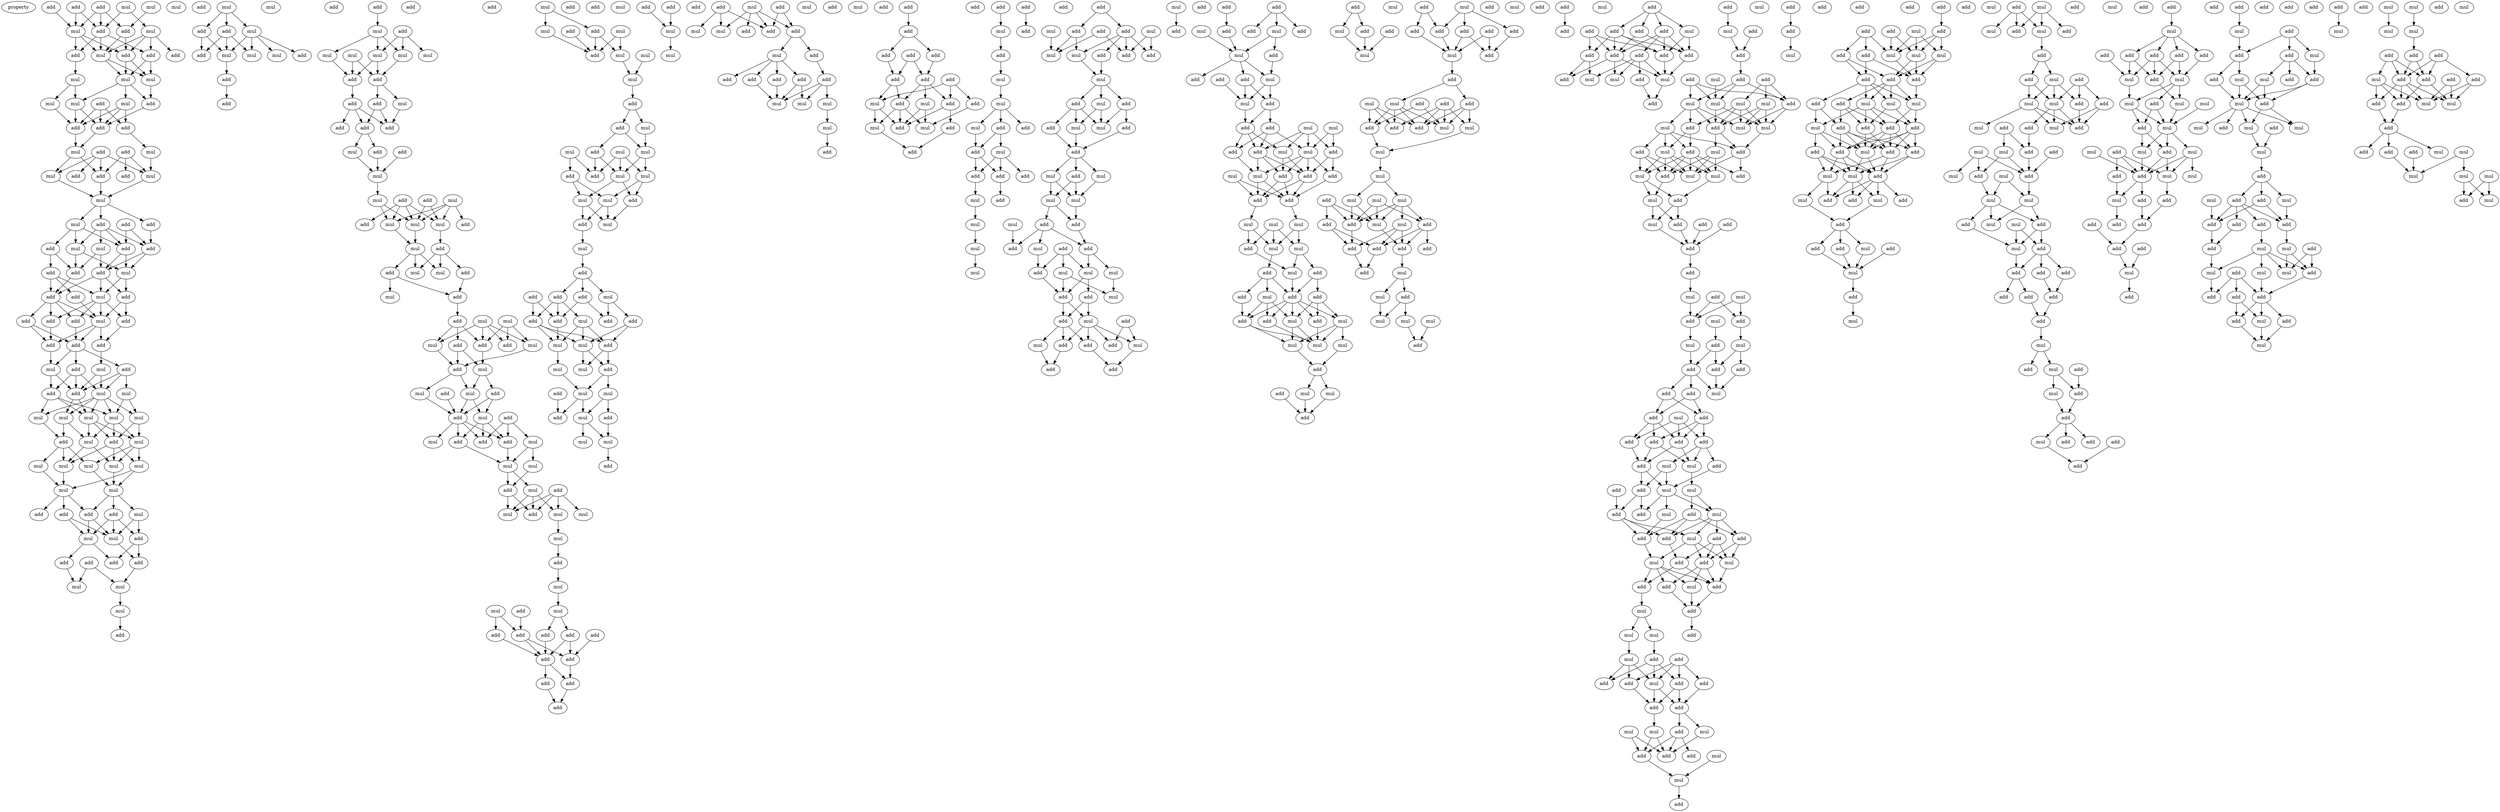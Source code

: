 digraph {
    node [fontcolor=black]
    property [mul=2,lf=1.3]
    0 [ label = add ];
    1 [ label = mul ];
    2 [ label = add ];
    3 [ label = mul ];
    4 [ label = add ];
    5 [ label = mul ];
    6 [ label = add ];
    7 [ label = mul ];
    8 [ label = add ];
    9 [ label = add ];
    10 [ label = add ];
    11 [ label = add ];
    12 [ label = mul ];
    13 [ label = add ];
    14 [ label = mul ];
    15 [ label = mul ];
    16 [ label = mul ];
    17 [ label = mul ];
    18 [ label = add ];
    19 [ label = mul ];
    20 [ label = mul ];
    21 [ label = add ];
    22 [ label = add ];
    23 [ label = add ];
    24 [ label = add ];
    25 [ label = add ];
    26 [ label = mul ];
    27 [ label = add ];
    28 [ label = mul ];
    29 [ label = add ];
    30 [ label = mul ];
    31 [ label = mul ];
    32 [ label = add ];
    33 [ label = add ];
    34 [ label = mul ];
    35 [ label = mul ];
    36 [ label = add ];
    37 [ label = add ];
    38 [ label = add ];
    39 [ label = mul ];
    40 [ label = add ];
    41 [ label = mul ];
    42 [ label = add ];
    43 [ label = add ];
    44 [ label = add ];
    45 [ label = add ];
    46 [ label = add ];
    47 [ label = mul ];
    48 [ label = add ];
    49 [ label = add ];
    50 [ label = add ];
    51 [ label = mul ];
    52 [ label = add ];
    53 [ label = add ];
    54 [ label = add ];
    55 [ label = mul ];
    56 [ label = add ];
    57 [ label = add ];
    58 [ label = add ];
    59 [ label = add ];
    60 [ label = mul ];
    61 [ label = add ];
    62 [ label = add ];
    63 [ label = mul ];
    64 [ label = add ];
    65 [ label = mul ];
    66 [ label = mul ];
    67 [ label = add ];
    68 [ label = mul ];
    69 [ label = mul ];
    70 [ label = mul ];
    71 [ label = mul ];
    72 [ label = mul ];
    73 [ label = mul ];
    74 [ label = mul ];
    75 [ label = add ];
    76 [ label = add ];
    77 [ label = mul ];
    78 [ label = mul ];
    79 [ label = mul ];
    80 [ label = mul ];
    81 [ label = mul ];
    82 [ label = mul ];
    83 [ label = mul ];
    84 [ label = add ];
    85 [ label = add ];
    86 [ label = add ];
    87 [ label = mul ];
    88 [ label = add ];
    89 [ label = mul ];
    90 [ label = mul ];
    91 [ label = add ];
    92 [ label = add ];
    93 [ label = add ];
    94 [ label = add ];
    95 [ label = add ];
    96 [ label = mul ];
    97 [ label = mul ];
    98 [ label = mul ];
    99 [ label = mul ];
    100 [ label = add ];
    101 [ label = add ];
    102 [ label = mul ];
    103 [ label = mul ];
    104 [ label = add ];
    105 [ label = add ];
    106 [ label = mul ];
    107 [ label = add ];
    108 [ label = add ];
    109 [ label = mul ];
    110 [ label = mul ];
    111 [ label = add ];
    112 [ label = mul ];
    113 [ label = add ];
    114 [ label = add ];
    115 [ label = add ];
    116 [ label = add ];
    117 [ label = mul ];
    118 [ label = mul ];
    119 [ label = mul ];
    120 [ label = mul ];
    121 [ label = mul ];
    122 [ label = mul ];
    123 [ label = add ];
    124 [ label = add ];
    125 [ label = mul ];
    126 [ label = add ];
    127 [ label = add ];
    128 [ label = add ];
    129 [ label = add ];
    130 [ label = add ];
    131 [ label = add ];
    132 [ label = mul ];
    133 [ label = add ];
    134 [ label = mul ];
    135 [ label = mul ];
    136 [ label = mul ];
    137 [ label = add ];
    138 [ label = add ];
    139 [ label = mul ];
    140 [ label = mul ];
    141 [ label = add ];
    142 [ label = mul ];
    143 [ label = add ];
    144 [ label = mul ];
    145 [ label = add ];
    146 [ label = mul ];
    147 [ label = add ];
    148 [ label = mul ];
    149 [ label = add ];
    150 [ label = mul ];
    151 [ label = add ];
    152 [ label = add ];
    153 [ label = mul ];
    154 [ label = mul ];
    155 [ label = mul ];
    156 [ label = mul ];
    157 [ label = add ];
    158 [ label = add ];
    159 [ label = add ];
    160 [ label = mul ];
    161 [ label = add ];
    162 [ label = mul ];
    163 [ label = add ];
    164 [ label = add ];
    165 [ label = mul ];
    166 [ label = add ];
    167 [ label = add ];
    168 [ label = mul ];
    169 [ label = mul ];
    170 [ label = add ];
    171 [ label = add ];
    172 [ label = add ];
    173 [ label = mul ];
    174 [ label = mul ];
    175 [ label = mul ];
    176 [ label = add ];
    177 [ label = mul ];
    178 [ label = add ];
    179 [ label = add ];
    180 [ label = mul ];
    181 [ label = mul ];
    182 [ label = mul ];
    183 [ label = mul ];
    184 [ label = add ];
    185 [ label = add ];
    186 [ label = mul ];
    187 [ label = mul ];
    188 [ label = add ];
    189 [ label = mul ];
    190 [ label = add ];
    191 [ label = add ];
    192 [ label = add ];
    193 [ label = add ];
    194 [ label = add ];
    195 [ label = add ];
    196 [ label = add ];
    197 [ label = add ];
    198 [ label = add ];
    199 [ label = add ];
    200 [ label = add ];
    201 [ label = mul ];
    202 [ label = add ];
    203 [ label = mul ];
    204 [ label = mul ];
    205 [ label = add ];
    206 [ label = add ];
    207 [ label = add ];
    208 [ label = mul ];
    209 [ label = mul ];
    210 [ label = add ];
    211 [ label = mul ];
    212 [ label = add ];
    213 [ label = add ];
    214 [ label = mul ];
    215 [ label = mul ];
    216 [ label = mul ];
    217 [ label = mul ];
    218 [ label = add ];
    219 [ label = add ];
    220 [ label = add ];
    221 [ label = mul ];
    222 [ label = mul ];
    223 [ label = mul ];
    224 [ label = mul ];
    225 [ label = add ];
    226 [ label = mul ];
    227 [ label = add ];
    228 [ label = mul ];
    229 [ label = mul ];
    230 [ label = add ];
    231 [ label = add ];
    232 [ label = mul ];
    233 [ label = add ];
    234 [ label = add ];
    235 [ label = add ];
    236 [ label = mul ];
    237 [ label = add ];
    238 [ label = add ];
    239 [ label = add ];
    240 [ label = add ];
    241 [ label = mul ];
    242 [ label = mul ];
    243 [ label = add ];
    244 [ label = mul ];
    245 [ label = mul ];
    246 [ label = add ];
    247 [ label = mul ];
    248 [ label = mul ];
    249 [ label = add ];
    250 [ label = add ];
    251 [ label = mul ];
    252 [ label = mul ];
    253 [ label = mul ];
    254 [ label = add ];
    255 [ label = add ];
    256 [ label = add ];
    257 [ label = add ];
    258 [ label = mul ];
    259 [ label = mul ];
    260 [ label = mul ];
    261 [ label = add ];
    262 [ label = add ];
    263 [ label = mul ];
    264 [ label = add ];
    265 [ label = add ];
    266 [ label = mul ];
    267 [ label = add ];
    268 [ label = mul ];
    269 [ label = add ];
    270 [ label = add ];
    271 [ label = add ];
    272 [ label = add ];
    273 [ label = add ];
    274 [ label = add ];
    275 [ label = mul ];
    276 [ label = mul ];
    277 [ label = mul ];
    278 [ label = mul ];
    279 [ label = mul ];
    280 [ label = add ];
    281 [ label = mul ];
    282 [ label = add ];
    283 [ label = add ];
    284 [ label = add ];
    285 [ label = add ];
    286 [ label = add ];
    287 [ label = add ];
    288 [ label = add ];
    289 [ label = add ];
    290 [ label = add ];
    291 [ label = add ];
    292 [ label = add ];
    293 [ label = add ];
    294 [ label = add ];
    295 [ label = mul ];
    296 [ label = mul ];
    297 [ label = mul ];
    298 [ label = add ];
    299 [ label = mul ];
    300 [ label = add ];
    301 [ label = add ];
    302 [ label = add ];
    303 [ label = add ];
    304 [ label = mul ];
    305 [ label = add ];
    306 [ label = add ];
    307 [ label = add ];
    308 [ label = mul ];
    309 [ label = mul ];
    310 [ label = add ];
    311 [ label = add ];
    312 [ label = add ];
    313 [ label = mul ];
    314 [ label = add ];
    315 [ label = mul ];
    316 [ label = add ];
    317 [ label = add ];
    318 [ label = add ];
    319 [ label = add ];
    320 [ label = mul ];
    321 [ label = mul ];
    322 [ label = mul ];
    323 [ label = mul ];
    324 [ label = add ];
    325 [ label = add ];
    326 [ label = mul ];
    327 [ label = mul ];
    328 [ label = add ];
    329 [ label = add ];
    330 [ label = add ];
    331 [ label = mul ];
    332 [ label = mul ];
    333 [ label = add ];
    334 [ label = add ];
    335 [ label = mul ];
    336 [ label = add ];
    337 [ label = mul ];
    338 [ label = mul ];
    339 [ label = add ];
    340 [ label = add ];
    341 [ label = add ];
    342 [ label = add ];
    343 [ label = mul ];
    344 [ label = mul ];
    345 [ label = add ];
    346 [ label = add ];
    347 [ label = mul ];
    348 [ label = mul ];
    349 [ label = add ];
    350 [ label = mul ];
    351 [ label = mul ];
    352 [ label = mul ];
    353 [ label = add ];
    354 [ label = add ];
    355 [ label = mul ];
    356 [ label = add ];
    357 [ label = add ];
    358 [ label = add ];
    359 [ label = mul ];
    360 [ label = mul ];
    361 [ label = mul ];
    362 [ label = add ];
    363 [ label = add ];
    364 [ label = mul ];
    365 [ label = add ];
    366 [ label = add ];
    367 [ label = mul ];
    368 [ label = add ];
    369 [ label = add ];
    370 [ label = mul ];
    371 [ label = add ];
    372 [ label = mul ];
    373 [ label = add ];
    374 [ label = add ];
    375 [ label = add ];
    376 [ label = add ];
    377 [ label = add ];
    378 [ label = add ];
    379 [ label = add ];
    380 [ label = add ];
    381 [ label = mul ];
    382 [ label = mul ];
    383 [ label = add ];
    384 [ label = mul ];
    385 [ label = mul ];
    386 [ label = add ];
    387 [ label = add ];
    388 [ label = add ];
    389 [ label = add ];
    390 [ label = mul ];
    391 [ label = add ];
    392 [ label = mul ];
    393 [ label = mul ];
    394 [ label = add ];
    395 [ label = mul ];
    396 [ label = add ];
    397 [ label = mul ];
    398 [ label = add ];
    399 [ label = add ];
    400 [ label = add ];
    401 [ label = mul ];
    402 [ label = mul ];
    403 [ label = add ];
    404 [ label = add ];
    405 [ label = add ];
    406 [ label = add ];
    407 [ label = mul ];
    408 [ label = mul ];
    409 [ label = mul ];
    410 [ label = mul ];
    411 [ label = add ];
    412 [ label = mul ];
    413 [ label = add ];
    414 [ label = add ];
    415 [ label = mul ];
    416 [ label = add ];
    417 [ label = add ];
    418 [ label = mul ];
    419 [ label = add ];
    420 [ label = mul ];
    421 [ label = add ];
    422 [ label = add ];
    423 [ label = add ];
    424 [ label = mul ];
    425 [ label = mul ];
    426 [ label = mul ];
    427 [ label = mul ];
    428 [ label = add ];
    429 [ label = add ];
    430 [ label = mul ];
    431 [ label = mul ];
    432 [ label = add ];
    433 [ label = add ];
    434 [ label = mul ];
    435 [ label = add ];
    436 [ label = mul ];
    437 [ label = add ];
    438 [ label = mul ];
    439 [ label = add ];
    440 [ label = mul ];
    441 [ label = add ];
    442 [ label = add ];
    443 [ label = add ];
    444 [ label = add ];
    445 [ label = add ];
    446 [ label = mul ];
    447 [ label = add ];
    448 [ label = add ];
    449 [ label = add ];
    450 [ label = mul ];
    451 [ label = mul ];
    452 [ label = add ];
    453 [ label = add ];
    454 [ label = mul ];
    455 [ label = add ];
    456 [ label = mul ];
    457 [ label = add ];
    458 [ label = add ];
    459 [ label = mul ];
    460 [ label = mul ];
    461 [ label = mul ];
    462 [ label = add ];
    463 [ label = mul ];
    464 [ label = mul ];
    465 [ label = mul ];
    466 [ label = add ];
    467 [ label = mul ];
    468 [ label = add ];
    469 [ label = add ];
    470 [ label = add ];
    471 [ label = add ];
    472 [ label = add ];
    473 [ label = add ];
    474 [ label = mul ];
    475 [ label = add ];
    476 [ label = mul ];
    477 [ label = add ];
    478 [ label = mul ];
    479 [ label = add ];
    480 [ label = mul ];
    481 [ label = mul ];
    482 [ label = mul ];
    483 [ label = add ];
    484 [ label = add ];
    485 [ label = add ];
    486 [ label = mul ];
    487 [ label = add ];
    488 [ label = add ];
    489 [ label = add ];
    490 [ label = add ];
    491 [ label = mul ];
    492 [ label = add ];
    493 [ label = add ];
    494 [ label = add ];
    495 [ label = add ];
    496 [ label = add ];
    497 [ label = add ];
    498 [ label = add ];
    499 [ label = add ];
    500 [ label = mul ];
    501 [ label = mul ];
    502 [ label = mul ];
    503 [ label = add ];
    504 [ label = add ];
    505 [ label = add ];
    506 [ label = add ];
    507 [ label = mul ];
    508 [ label = add ];
    509 [ label = add ];
    510 [ label = add ];
    511 [ label = add ];
    512 [ label = mul ];
    513 [ label = mul ];
    514 [ label = mul ];
    515 [ label = mul ];
    516 [ label = add ];
    517 [ label = mul ];
    518 [ label = mul ];
    519 [ label = add ];
    520 [ label = mul ];
    521 [ label = add ];
    522 [ label = mul ];
    523 [ label = add ];
    524 [ label = add ];
    525 [ label = mul ];
    526 [ label = mul ];
    527 [ label = add ];
    528 [ label = mul ];
    529 [ label = mul ];
    530 [ label = mul ];
    531 [ label = add ];
    532 [ label = add ];
    533 [ label = add ];
    534 [ label = mul ];
    535 [ label = add ];
    536 [ label = add ];
    537 [ label = mul ];
    538 [ label = add ];
    539 [ label = add ];
    540 [ label = add ];
    541 [ label = mul ];
    542 [ label = add ];
    543 [ label = mul ];
    544 [ label = add ];
    545 [ label = add ];
    546 [ label = mul ];
    547 [ label = add ];
    548 [ label = mul ];
    549 [ label = mul ];
    550 [ label = add ];
    551 [ label = add ];
    552 [ label = add ];
    553 [ label = mul ];
    554 [ label = add ];
    555 [ label = add ];
    556 [ label = mul ];
    557 [ label = add ];
    558 [ label = add ];
    559 [ label = add ];
    560 [ label = add ];
    561 [ label = add ];
    562 [ label = add ];
    563 [ label = mul ];
    564 [ label = mul ];
    565 [ label = add ];
    566 [ label = add ];
    567 [ label = mul ];
    568 [ label = mul ];
    569 [ label = add ];
    570 [ label = add ];
    571 [ label = add ];
    572 [ label = mul ];
    573 [ label = add ];
    574 [ label = add ];
    575 [ label = mul ];
    576 [ label = add ];
    577 [ label = mul ];
    578 [ label = add ];
    579 [ label = add ];
    580 [ label = add ];
    581 [ label = mul ];
    582 [ label = add ];
    583 [ label = add ];
    584 [ label = mul ];
    585 [ label = add ];
    586 [ label = add ];
    587 [ label = add ];
    588 [ label = mul ];
    589 [ label = mul ];
    590 [ label = add ];
    591 [ label = mul ];
    592 [ label = mul ];
    593 [ label = add ];
    594 [ label = mul ];
    595 [ label = add ];
    596 [ label = add ];
    597 [ label = add ];
    598 [ label = add ];
    599 [ label = mul ];
    600 [ label = add ];
    601 [ label = add ];
    602 [ label = add ];
    603 [ label = add ];
    604 [ label = mul ];
    605 [ label = add ];
    606 [ label = mul ];
    607 [ label = mul ];
    608 [ label = add ];
    609 [ label = mul ];
    610 [ label = add ];
    611 [ label = add ];
    612 [ label = mul ];
    613 [ label = mul ];
    614 [ label = add ];
    615 [ label = add ];
    616 [ label = add ];
    617 [ label = mul ];
    618 [ label = add ];
    619 [ label = add ];
    620 [ label = add ];
    621 [ label = add ];
    622 [ label = add ];
    623 [ label = add ];
    624 [ label = mul ];
    625 [ label = add ];
    626 [ label = add ];
    627 [ label = add ];
    628 [ label = mul ];
    629 [ label = mul ];
    630 [ label = add ];
    631 [ label = mul ];
    632 [ label = add ];
    633 [ label = add ];
    634 [ label = add ];
    635 [ label = add ];
    636 [ label = mul ];
    637 [ label = mul ];
    638 [ label = add ];
    639 [ label = mul ];
    640 [ label = add ];
    641 [ label = add ];
    642 [ label = add ];
    643 [ label = mul ];
    644 [ label = add ];
    645 [ label = mul ];
    646 [ label = add ];
    647 [ label = add ];
    648 [ label = add ];
    649 [ label = add ];
    650 [ label = mul ];
    651 [ label = mul ];
    652 [ label = add ];
    653 [ label = add ];
    654 [ label = mul ];
    655 [ label = add ];
    656 [ label = mul ];
    657 [ label = add ];
    658 [ label = add ];
    659 [ label = mul ];
    660 [ label = add ];
    661 [ label = add ];
    662 [ label = add ];
    663 [ label = mul ];
    664 [ label = mul ];
    665 [ label = add ];
    666 [ label = add ];
    667 [ label = mul ];
    668 [ label = mul ];
    669 [ label = mul ];
    670 [ label = add ];
    671 [ label = add ];
    672 [ label = mul ];
    673 [ label = add ];
    674 [ label = mul ];
    675 [ label = add ];
    676 [ label = add ];
    677 [ label = mul ];
    678 [ label = add ];
    679 [ label = mul ];
    680 [ label = add ];
    681 [ label = add ];
    682 [ label = add ];
    683 [ label = add ];
    684 [ label = mul ];
    685 [ label = mul ];
    686 [ label = add ];
    687 [ label = mul ];
    688 [ label = mul ];
    689 [ label = add ];
    690 [ label = add ];
    691 [ label = mul ];
    692 [ label = add ];
    693 [ label = mul ];
    694 [ label = mul ];
    695 [ label = mul ];
    696 [ label = add ];
    697 [ label = mul ];
    698 [ label = add ];
    699 [ label = mul ];
    700 [ label = mul ];
    701 [ label = add ];
    702 [ label = add ];
    703 [ label = add ];
    704 [ label = add ];
    705 [ label = add ];
    706 [ label = add ];
    707 [ label = add ];
    708 [ label = add ];
    709 [ label = add ];
    710 [ label = mul ];
    711 [ label = mul ];
    712 [ label = add ];
    713 [ label = mul ];
    714 [ label = add ];
    715 [ label = add ];
    716 [ label = add ];
    717 [ label = mul ];
    718 [ label = add ];
    719 [ label = mul ];
    720 [ label = add ];
    721 [ label = add ];
    722 [ label = add ];
    723 [ label = add ];
    724 [ label = mul ];
    725 [ label = add ];
    726 [ label = add ];
    727 [ label = add ];
    728 [ label = add ];
    729 [ label = add ];
    730 [ label = add ];
    731 [ label = mul ];
    732 [ label = mul ];
    733 [ label = add ];
    734 [ label = mul ];
    735 [ label = add ];
    736 [ label = mul ];
    737 [ label = mul ];
    738 [ label = mul ];
    739 [ label = add ];
    740 [ label = add ];
    741 [ label = mul ];
    742 [ label = mul ];
    743 [ label = mul ];
    744 [ label = add ];
    745 [ label = add ];
    746 [ label = mul ];
    747 [ label = mul ];
    748 [ label = add ];
    749 [ label = add ];
    750 [ label = mul ];
    751 [ label = add ];
    752 [ label = add ];
    753 [ label = add ];
    754 [ label = add ];
    755 [ label = add ];
    756 [ label = add ];
    757 [ label = mul ];
    758 [ label = add ];
    759 [ label = add ];
    760 [ label = add ];
    761 [ label = add ];
    762 [ label = mul ];
    763 [ label = add ];
    764 [ label = add ];
    765 [ label = mul ];
    766 [ label = add ];
    767 [ label = mul ];
    768 [ label = add ];
    769 [ label = mul ];
    770 [ label = add ];
    771 [ label = mul ];
    772 [ label = add ];
    773 [ label = mul ];
    774 [ label = mul ];
    775 [ label = add ];
    776 [ label = mul ];
    777 [ label = add ];
    778 [ label = mul ];
    779 [ label = add ];
    780 [ label = mul ];
    781 [ label = mul ];
    782 [ label = add ];
    783 [ label = add ];
    784 [ label = add ];
    785 [ label = add ];
    786 [ label = add ];
    787 [ label = add ];
    788 [ label = add ];
    789 [ label = add ];
    790 [ label = mul ];
    791 [ label = add ];
    792 [ label = mul ];
    793 [ label = mul ];
    794 [ label = add ];
    795 [ label = add ];
    796 [ label = mul ];
    797 [ label = mul ];
    798 [ label = add ];
    799 [ label = add ];
    800 [ label = add ];
    801 [ label = mul ];
    802 [ label = add ];
    803 [ label = add ];
    804 [ label = add ];
    805 [ label = mul ];
    806 [ label = add ];
    807 [ label = add ];
    808 [ label = add ];
    809 [ label = mul ];
    810 [ label = mul ];
    811 [ label = mul ];
    812 [ label = mul ];
    813 [ label = mul ];
    814 [ label = add ];
    815 [ label = add ];
    816 [ label = add ];
    817 [ label = mul ];
    818 [ label = add ];
    819 [ label = add ];
    820 [ label = add ];
    821 [ label = add ];
    822 [ label = add ];
    823 [ label = mul ];
    824 [ label = add ];
    825 [ label = add ];
    826 [ label = mul ];
    827 [ label = add ];
    828 [ label = mul ];
    829 [ label = add ];
    830 [ label = add ];
    831 [ label = add ];
    832 [ label = mul ];
    833 [ label = mul ];
    834 [ label = mul ];
    835 [ label = mul ];
    836 [ label = add ];
    837 [ label = mul ];
    838 [ label = mul ];
    0 -> 5 [ name = 0 ];
    0 -> 6 [ name = 1 ];
    1 -> 6 [ name = 2 ];
    1 -> 7 [ name = 3 ];
    2 -> 5 [ name = 4 ];
    2 -> 6 [ name = 5 ];
    2 -> 8 [ name = 6 ];
    3 -> 8 [ name = 7 ];
    4 -> 5 [ name = 8 ];
    5 -> 11 [ name = 9 ];
    5 -> 12 [ name = 10 ];
    5 -> 13 [ name = 11 ];
    6 -> 9 [ name = 12 ];
    6 -> 12 [ name = 13 ];
    6 -> 13 [ name = 14 ];
    7 -> 9 [ name = 15 ];
    7 -> 10 [ name = 16 ];
    7 -> 11 [ name = 17 ];
    7 -> 12 [ name = 18 ];
    8 -> 11 [ name = 19 ];
    8 -> 12 [ name = 20 ];
    9 -> 15 [ name = 21 ];
    9 -> 16 [ name = 22 ];
    11 -> 15 [ name = 23 ];
    11 -> 16 [ name = 24 ];
    12 -> 15 [ name = 25 ];
    12 -> 16 [ name = 26 ];
    13 -> 14 [ name = 27 ];
    14 -> 17 [ name = 28 ];
    14 -> 20 [ name = 29 ];
    15 -> 21 [ name = 30 ];
    16 -> 19 [ name = 31 ];
    16 -> 20 [ name = 32 ];
    16 -> 21 [ name = 33 ];
    17 -> 24 [ name = 34 ];
    18 -> 22 [ name = 35 ];
    18 -> 23 [ name = 36 ];
    18 -> 24 [ name = 37 ];
    19 -> 22 [ name = 38 ];
    19 -> 23 [ name = 39 ];
    19 -> 24 [ name = 40 ];
    20 -> 23 [ name = 41 ];
    20 -> 24 [ name = 42 ];
    21 -> 23 [ name = 43 ];
    22 -> 28 [ name = 44 ];
    23 -> 26 [ name = 45 ];
    24 -> 26 [ name = 46 ];
    25 -> 29 [ name = 47 ];
    25 -> 31 [ name = 48 ];
    25 -> 33 [ name = 49 ];
    26 -> 30 [ name = 50 ];
    26 -> 33 [ name = 51 ];
    27 -> 30 [ name = 52 ];
    27 -> 31 [ name = 53 ];
    27 -> 32 [ name = 54 ];
    27 -> 33 [ name = 55 ];
    28 -> 31 [ name = 56 ];
    30 -> 34 [ name = 57 ];
    31 -> 34 [ name = 58 ];
    33 -> 34 [ name = 59 ];
    34 -> 35 [ name = 60 ];
    34 -> 36 [ name = 61 ];
    34 -> 38 [ name = 62 ];
    35 -> 39 [ name = 63 ];
    35 -> 42 [ name = 64 ];
    35 -> 43 [ name = 65 ];
    36 -> 39 [ name = 66 ];
    36 -> 40 [ name = 67 ];
    36 -> 41 [ name = 68 ];
    36 -> 42 [ name = 69 ];
    37 -> 40 [ name = 70 ];
    37 -> 42 [ name = 71 ];
    38 -> 40 [ name = 72 ];
    39 -> 44 [ name = 73 ];
    39 -> 47 [ name = 74 ];
    40 -> 45 [ name = 75 ];
    40 -> 47 [ name = 76 ];
    41 -> 44 [ name = 77 ];
    41 -> 45 [ name = 78 ];
    42 -> 45 [ name = 79 ];
    42 -> 47 [ name = 80 ];
    43 -> 44 [ name = 81 ];
    43 -> 46 [ name = 82 ];
    44 -> 50 [ name = 83 ];
    45 -> 49 [ name = 84 ];
    45 -> 50 [ name = 85 ];
    45 -> 51 [ name = 86 ];
    46 -> 48 [ name = 87 ];
    46 -> 50 [ name = 88 ];
    46 -> 51 [ name = 89 ];
    47 -> 49 [ name = 90 ];
    47 -> 51 [ name = 91 ];
    48 -> 55 [ name = 92 ];
    49 -> 53 [ name = 93 ];
    49 -> 55 [ name = 94 ];
    50 -> 52 [ name = 95 ];
    50 -> 54 [ name = 96 ];
    50 -> 55 [ name = 97 ];
    50 -> 56 [ name = 98 ];
    51 -> 52 [ name = 99 ];
    51 -> 53 [ name = 100 ];
    51 -> 55 [ name = 101 ];
    51 -> 56 [ name = 102 ];
    52 -> 59 [ name = 103 ];
    53 -> 58 [ name = 104 ];
    54 -> 57 [ name = 105 ];
    54 -> 59 [ name = 106 ];
    55 -> 57 [ name = 107 ];
    55 -> 58 [ name = 108 ];
    55 -> 59 [ name = 109 ];
    56 -> 57 [ name = 110 ];
    57 -> 60 [ name = 111 ];
    58 -> 63 [ name = 112 ];
    59 -> 60 [ name = 113 ];
    59 -> 61 [ name = 114 ];
    59 -> 62 [ name = 115 ];
    60 -> 64 [ name = 116 ];
    60 -> 67 [ name = 117 ];
    61 -> 64 [ name = 118 ];
    61 -> 66 [ name = 119 ];
    61 -> 67 [ name = 120 ];
    62 -> 65 [ name = 121 ];
    62 -> 66 [ name = 122 ];
    62 -> 67 [ name = 123 ];
    63 -> 66 [ name = 124 ];
    63 -> 67 [ name = 125 ];
    64 -> 69 [ name = 126 ];
    64 -> 70 [ name = 127 ];
    64 -> 72 [ name = 128 ];
    65 -> 70 [ name = 129 ];
    65 -> 71 [ name = 130 ];
    66 -> 68 [ name = 131 ];
    66 -> 69 [ name = 132 ];
    66 -> 70 [ name = 133 ];
    66 -> 71 [ name = 134 ];
    66 -> 72 [ name = 135 ];
    67 -> 68 [ name = 136 ];
    67 -> 72 [ name = 137 ];
    68 -> 74 [ name = 138 ];
    68 -> 76 [ name = 139 ];
    69 -> 76 [ name = 140 ];
    70 -> 73 [ name = 141 ];
    70 -> 74 [ name = 142 ];
    70 -> 75 [ name = 143 ];
    71 -> 73 [ name = 144 ];
    71 -> 75 [ name = 145 ];
    72 -> 73 [ name = 146 ];
    72 -> 74 [ name = 147 ];
    72 -> 75 [ name = 148 ];
    73 -> 77 [ name = 149 ];
    73 -> 78 [ name = 150 ];
    73 -> 81 [ name = 151 ];
    74 -> 77 [ name = 152 ];
    74 -> 79 [ name = 153 ];
    75 -> 77 [ name = 154 ];
    75 -> 79 [ name = 155 ];
    75 -> 81 [ name = 156 ];
    76 -> 78 [ name = 157 ];
    76 -> 79 [ name = 158 ];
    76 -> 80 [ name = 159 ];
    77 -> 82 [ name = 160 ];
    78 -> 82 [ name = 161 ];
    79 -> 83 [ name = 162 ];
    80 -> 83 [ name = 163 ];
    81 -> 82 [ name = 164 ];
    81 -> 83 [ name = 165 ];
    82 -> 86 [ name = 166 ];
    82 -> 87 [ name = 167 ];
    82 -> 88 [ name = 168 ];
    83 -> 84 [ name = 169 ];
    83 -> 85 [ name = 170 ];
    83 -> 88 [ name = 171 ];
    84 -> 89 [ name = 172 ];
    84 -> 90 [ name = 173 ];
    86 -> 89 [ name = 174 ];
    86 -> 90 [ name = 175 ];
    86 -> 91 [ name = 176 ];
    87 -> 90 [ name = 177 ];
    87 -> 91 [ name = 178 ];
    88 -> 89 [ name = 179 ];
    88 -> 90 [ name = 180 ];
    89 -> 94 [ name = 181 ];
    89 -> 95 [ name = 182 ];
    90 -> 93 [ name = 183 ];
    91 -> 93 [ name = 184 ];
    91 -> 95 [ name = 185 ];
    92 -> 96 [ name = 186 ];
    92 -> 97 [ name = 187 ];
    93 -> 96 [ name = 188 ];
    94 -> 97 [ name = 189 ];
    96 -> 98 [ name = 190 ];
    98 -> 100 [ name = 191 ];
    102 -> 103 [ name = 192 ];
    102 -> 104 [ name = 193 ];
    102 -> 105 [ name = 194 ];
    103 -> 106 [ name = 195 ];
    103 -> 107 [ name = 196 ];
    103 -> 109 [ name = 197 ];
    103 -> 110 [ name = 198 ];
    104 -> 106 [ name = 199 ];
    104 -> 108 [ name = 200 ];
    105 -> 106 [ name = 201 ];
    105 -> 108 [ name = 202 ];
    105 -> 109 [ name = 203 ];
    106 -> 111 [ name = 204 ];
    111 -> 113 [ name = 205 ];
    115 -> 117 [ name = 206 ];
    116 -> 118 [ name = 207 ];
    116 -> 120 [ name = 208 ];
    116 -> 122 [ name = 209 ];
    117 -> 118 [ name = 210 ];
    117 -> 120 [ name = 211 ];
    117 -> 121 [ name = 212 ];
    118 -> 123 [ name = 213 ];
    118 -> 124 [ name = 214 ];
    119 -> 123 [ name = 215 ];
    119 -> 124 [ name = 216 ];
    120 -> 124 [ name = 217 ];
    121 -> 123 [ name = 218 ];
    123 -> 126 [ name = 219 ];
    124 -> 125 [ name = 220 ];
    124 -> 127 [ name = 221 ];
    125 -> 130 [ name = 222 ];
    126 -> 128 [ name = 223 ];
    126 -> 129 [ name = 224 ];
    126 -> 130 [ name = 225 ];
    127 -> 129 [ name = 226 ];
    127 -> 130 [ name = 227 ];
    129 -> 131 [ name = 228 ];
    129 -> 132 [ name = 229 ];
    131 -> 134 [ name = 230 ];
    132 -> 134 [ name = 231 ];
    133 -> 134 [ name = 232 ];
    134 -> 135 [ name = 233 ];
    135 -> 139 [ name = 234 ];
    135 -> 142 [ name = 235 ];
    136 -> 139 [ name = 236 ];
    136 -> 140 [ name = 237 ];
    136 -> 142 [ name = 238 ];
    136 -> 143 [ name = 239 ];
    137 -> 139 [ name = 240 ];
    137 -> 140 [ name = 241 ];
    137 -> 141 [ name = 242 ];
    137 -> 142 [ name = 243 ];
    138 -> 139 [ name = 244 ];
    138 -> 140 [ name = 245 ];
    139 -> 144 [ name = 246 ];
    140 -> 145 [ name = 247 ];
    142 -> 144 [ name = 248 ];
    144 -> 146 [ name = 249 ];
    144 -> 147 [ name = 250 ];
    144 -> 148 [ name = 251 ];
    145 -> 146 [ name = 252 ];
    145 -> 148 [ name = 253 ];
    145 -> 149 [ name = 254 ];
    147 -> 150 [ name = 255 ];
    147 -> 151 [ name = 256 ];
    149 -> 151 [ name = 257 ];
    151 -> 152 [ name = 258 ];
    152 -> 155 [ name = 259 ];
    152 -> 158 [ name = 260 ];
    152 -> 159 [ name = 261 ];
    153 -> 155 [ name = 262 ];
    153 -> 156 [ name = 263 ];
    153 -> 157 [ name = 264 ];
    153 -> 158 [ name = 265 ];
    154 -> 156 [ name = 266 ];
    154 -> 157 [ name = 267 ];
    154 -> 158 [ name = 268 ];
    155 -> 161 [ name = 269 ];
    156 -> 161 [ name = 270 ];
    158 -> 160 [ name = 271 ];
    159 -> 160 [ name = 272 ];
    159 -> 161 [ name = 273 ];
    160 -> 163 [ name = 274 ];
    160 -> 165 [ name = 275 ];
    161 -> 162 [ name = 276 ];
    161 -> 165 [ name = 277 ];
    162 -> 167 [ name = 278 ];
    163 -> 167 [ name = 279 ];
    163 -> 168 [ name = 280 ];
    164 -> 167 [ name = 281 ];
    165 -> 167 [ name = 282 ];
    165 -> 168 [ name = 283 ];
    166 -> 170 [ name = 284 ];
    166 -> 172 [ name = 285 ];
    166 -> 173 [ name = 286 ];
    167 -> 169 [ name = 287 ];
    167 -> 170 [ name = 288 ];
    167 -> 171 [ name = 289 ];
    167 -> 172 [ name = 290 ];
    168 -> 170 [ name = 291 ];
    168 -> 171 [ name = 292 ];
    168 -> 172 [ name = 293 ];
    171 -> 174 [ name = 294 ];
    172 -> 174 [ name = 295 ];
    173 -> 174 [ name = 296 ];
    173 -> 175 [ name = 297 ];
    174 -> 176 [ name = 298 ];
    174 -> 177 [ name = 299 ];
    175 -> 176 [ name = 300 ];
    176 -> 179 [ name = 301 ];
    176 -> 182 [ name = 302 ];
    177 -> 179 [ name = 303 ];
    177 -> 180 [ name = 304 ];
    177 -> 182 [ name = 305 ];
    178 -> 179 [ name = 306 ];
    178 -> 180 [ name = 307 ];
    178 -> 181 [ name = 308 ];
    178 -> 182 [ name = 309 ];
    180 -> 183 [ name = 310 ];
    183 -> 185 [ name = 311 ];
    185 -> 186 [ name = 312 ];
    186 -> 189 [ name = 313 ];
    187 -> 192 [ name = 314 ];
    187 -> 193 [ name = 315 ];
    188 -> 193 [ name = 316 ];
    189 -> 190 [ name = 317 ];
    189 -> 194 [ name = 318 ];
    190 -> 196 [ name = 319 ];
    191 -> 195 [ name = 320 ];
    192 -> 196 [ name = 321 ];
    193 -> 195 [ name = 322 ];
    193 -> 196 [ name = 323 ];
    194 -> 195 [ name = 324 ];
    194 -> 196 [ name = 325 ];
    195 -> 198 [ name = 326 ];
    196 -> 197 [ name = 327 ];
    196 -> 198 [ name = 328 ];
    197 -> 200 [ name = 329 ];
    198 -> 200 [ name = 330 ];
    201 -> 202 [ name = 331 ];
    201 -> 203 [ name = 332 ];
    202 -> 207 [ name = 333 ];
    202 -> 209 [ name = 334 ];
    203 -> 207 [ name = 335 ];
    204 -> 207 [ name = 336 ];
    204 -> 209 [ name = 337 ];
    206 -> 207 [ name = 338 ];
    208 -> 211 [ name = 339 ];
    209 -> 211 [ name = 340 ];
    211 -> 212 [ name = 341 ];
    212 -> 213 [ name = 342 ];
    212 -> 214 [ name = 343 ];
    213 -> 217 [ name = 344 ];
    213 -> 218 [ name = 345 ];
    214 -> 217 [ name = 346 ];
    215 -> 219 [ name = 347 ];
    215 -> 220 [ name = 348 ];
    216 -> 220 [ name = 349 ];
    216 -> 221 [ name = 350 ];
    216 -> 222 [ name = 351 ];
    217 -> 221 [ name = 352 ];
    217 -> 222 [ name = 353 ];
    218 -> 220 [ name = 354 ];
    218 -> 222 [ name = 355 ];
    219 -> 223 [ name = 356 ];
    219 -> 224 [ name = 357 ];
    221 -> 223 [ name = 358 ];
    221 -> 225 [ name = 359 ];
    222 -> 224 [ name = 360 ];
    222 -> 225 [ name = 361 ];
    223 -> 226 [ name = 362 ];
    223 -> 227 [ name = 363 ];
    224 -> 226 [ name = 364 ];
    224 -> 227 [ name = 365 ];
    225 -> 226 [ name = 366 ];
    227 -> 229 [ name = 367 ];
    229 -> 230 [ name = 368 ];
    230 -> 231 [ name = 369 ];
    230 -> 232 [ name = 370 ];
    230 -> 233 [ name = 371 ];
    231 -> 235 [ name = 372 ];
    231 -> 236 [ name = 373 ];
    231 -> 238 [ name = 374 ];
    232 -> 237 [ name = 375 ];
    232 -> 239 [ name = 376 ];
    233 -> 235 [ name = 377 ];
    233 -> 239 [ name = 378 ];
    234 -> 235 [ name = 379 ];
    234 -> 238 [ name = 380 ];
    235 -> 242 [ name = 381 ];
    236 -> 240 [ name = 382 ];
    236 -> 241 [ name = 383 ];
    236 -> 242 [ name = 384 ];
    237 -> 240 [ name = 385 ];
    237 -> 241 [ name = 386 ];
    238 -> 240 [ name = 387 ];
    238 -> 241 [ name = 388 ];
    238 -> 242 [ name = 389 ];
    240 -> 243 [ name = 390 ];
    240 -> 245 [ name = 391 ];
    241 -> 243 [ name = 392 ];
    241 -> 245 [ name = 393 ];
    242 -> 244 [ name = 394 ];
    243 -> 247 [ name = 395 ];
    243 -> 248 [ name = 396 ];
    244 -> 247 [ name = 397 ];
    246 -> 249 [ name = 398 ];
    247 -> 249 [ name = 399 ];
    247 -> 251 [ name = 400 ];
    248 -> 250 [ name = 401 ];
    248 -> 251 [ name = 402 ];
    250 -> 252 [ name = 403 ];
    251 -> 252 [ name = 404 ];
    251 -> 253 [ name = 405 ];
    252 -> 257 [ name = 406 ];
    254 -> 258 [ name = 407 ];
    256 -> 258 [ name = 408 ];
    258 -> 259 [ name = 409 ];
    260 -> 263 [ name = 410 ];
    260 -> 264 [ name = 411 ];
    260 -> 265 [ name = 412 ];
    260 -> 267 [ name = 413 ];
    261 -> 263 [ name = 414 ];
    261 -> 265 [ name = 415 ];
    261 -> 266 [ name = 416 ];
    262 -> 265 [ name = 417 ];
    262 -> 267 [ name = 418 ];
    267 -> 268 [ name = 419 ];
    267 -> 269 [ name = 420 ];
    268 -> 270 [ name = 421 ];
    268 -> 271 [ name = 422 ];
    268 -> 272 [ name = 423 ];
    268 -> 274 [ name = 424 ];
    269 -> 273 [ name = 425 ];
    270 -> 276 [ name = 426 ];
    271 -> 276 [ name = 427 ];
    273 -> 275 [ name = 428 ];
    273 -> 276 [ name = 429 ];
    273 -> 277 [ name = 430 ];
    274 -> 275 [ name = 431 ];
    274 -> 276 [ name = 432 ];
    277 -> 279 [ name = 433 ];
    279 -> 282 [ name = 434 ];
    284 -> 285 [ name = 435 ];
    285 -> 286 [ name = 436 ];
    285 -> 287 [ name = 437 ];
    286 -> 291 [ name = 438 ];
    287 -> 290 [ name = 439 ];
    288 -> 290 [ name = 440 ];
    288 -> 291 [ name = 441 ];
    289 -> 292 [ name = 442 ];
    289 -> 294 [ name = 443 ];
    289 -> 295 [ name = 444 ];
    290 -> 292 [ name = 445 ];
    290 -> 293 [ name = 446 ];
    290 -> 296 [ name = 447 ];
    291 -> 293 [ name = 448 ];
    291 -> 295 [ name = 449 ];
    292 -> 298 [ name = 450 ];
    292 -> 300 [ name = 451 ];
    293 -> 297 [ name = 452 ];
    293 -> 299 [ name = 453 ];
    293 -> 300 [ name = 454 ];
    294 -> 297 [ name = 455 ];
    295 -> 299 [ name = 456 ];
    295 -> 300 [ name = 457 ];
    296 -> 297 [ name = 458 ];
    296 -> 300 [ name = 459 ];
    298 -> 301 [ name = 460 ];
    299 -> 301 [ name = 461 ];
    303 -> 304 [ name = 462 ];
    304 -> 307 [ name = 463 ];
    305 -> 306 [ name = 464 ];
    307 -> 308 [ name = 465 ];
    308 -> 309 [ name = 466 ];
    309 -> 310 [ name = 467 ];
    309 -> 312 [ name = 468 ];
    309 -> 313 [ name = 469 ];
    310 -> 314 [ name = 470 ];
    310 -> 315 [ name = 471 ];
    313 -> 314 [ name = 472 ];
    314 -> 317 [ name = 473 ];
    314 -> 318 [ name = 474 ];
    315 -> 316 [ name = 475 ];
    315 -> 317 [ name = 476 ];
    315 -> 318 [ name = 477 ];
    317 -> 319 [ name = 478 ];
    318 -> 320 [ name = 479 ];
    320 -> 321 [ name = 480 ];
    321 -> 322 [ name = 481 ];
    322 -> 323 [ name = 482 ];
    324 -> 328 [ name = 483 ];
    324 -> 329 [ name = 484 ];
    325 -> 330 [ name = 485 ];
    325 -> 332 [ name = 486 ];
    326 -> 332 [ name = 487 ];
    327 -> 330 [ name = 488 ];
    327 -> 333 [ name = 489 ];
    328 -> 331 [ name = 490 ];
    328 -> 332 [ name = 491 ];
    329 -> 330 [ name = 492 ];
    329 -> 331 [ name = 493 ];
    329 -> 333 [ name = 494 ];
    329 -> 334 [ name = 495 ];
    331 -> 335 [ name = 496 ];
    334 -> 335 [ name = 497 ];
    335 -> 336 [ name = 498 ];
    335 -> 337 [ name = 499 ];
    335 -> 339 [ name = 500 ];
    336 -> 342 [ name = 501 ];
    336 -> 343 [ name = 502 ];
    336 -> 344 [ name = 503 ];
    337 -> 343 [ name = 504 ];
    337 -> 344 [ name = 505 ];
    338 -> 341 [ name = 506 ];
    339 -> 340 [ name = 507 ];
    339 -> 343 [ name = 508 ];
    340 -> 345 [ name = 509 ];
    342 -> 345 [ name = 510 ];
    344 -> 345 [ name = 511 ];
    345 -> 346 [ name = 512 ];
    345 -> 347 [ name = 513 ];
    345 -> 348 [ name = 514 ];
    346 -> 350 [ name = 515 ];
    346 -> 351 [ name = 516 ];
    347 -> 350 [ name = 517 ];
    348 -> 350 [ name = 518 ];
    348 -> 351 [ name = 519 ];
    350 -> 353 [ name = 520 ];
    351 -> 353 [ name = 521 ];
    351 -> 354 [ name = 522 ];
    352 -> 356 [ name = 523 ];
    353 -> 358 [ name = 524 ];
    354 -> 355 [ name = 525 ];
    354 -> 356 [ name = 526 ];
    354 -> 358 [ name = 527 ];
    355 -> 362 [ name = 528 ];
    357 -> 359 [ name = 529 ];
    357 -> 360 [ name = 530 ];
    357 -> 362 [ name = 531 ];
    358 -> 359 [ name = 532 ];
    358 -> 361 [ name = 533 ];
    359 -> 363 [ name = 534 ];
    359 -> 365 [ name = 535 ];
    360 -> 364 [ name = 536 ];
    360 -> 365 [ name = 537 ];
    361 -> 364 [ name = 538 ];
    362 -> 365 [ name = 539 ];
    363 -> 367 [ name = 540 ];
    363 -> 368 [ name = 541 ];
    365 -> 367 [ name = 542 ];
    365 -> 368 [ name = 543 ];
    366 -> 372 [ name = 544 ];
    366 -> 373 [ name = 545 ];
    367 -> 369 [ name = 546 ];
    367 -> 371 [ name = 547 ];
    367 -> 372 [ name = 548 ];
    367 -> 373 [ name = 549 ];
    368 -> 369 [ name = 550 ];
    368 -> 370 [ name = 551 ];
    368 -> 371 [ name = 552 ];
    369 -> 375 [ name = 553 ];
    370 -> 375 [ name = 554 ];
    371 -> 374 [ name = 555 ];
    372 -> 374 [ name = 556 ];
    376 -> 378 [ name = 557 ];
    377 -> 379 [ name = 558 ];
    377 -> 380 [ name = 559 ];
    377 -> 381 [ name = 560 ];
    378 -> 384 [ name = 561 ];
    381 -> 383 [ name = 562 ];
    381 -> 384 [ name = 563 ];
    382 -> 384 [ name = 564 ];
    383 -> 385 [ name = 565 ];
    384 -> 385 [ name = 566 ];
    384 -> 387 [ name = 567 ];
    384 -> 388 [ name = 568 ];
    385 -> 389 [ name = 569 ];
    385 -> 390 [ name = 570 ];
    386 -> 390 [ name = 571 ];
    387 -> 389 [ name = 572 ];
    387 -> 390 [ name = 573 ];
    389 -> 391 [ name = 574 ];
    389 -> 394 [ name = 575 ];
    390 -> 391 [ name = 576 ];
    391 -> 396 [ name = 577 ];
    391 -> 397 [ name = 578 ];
    391 -> 398 [ name = 579 ];
    392 -> 395 [ name = 580 ];
    392 -> 396 [ name = 581 ];
    392 -> 397 [ name = 582 ];
    392 -> 399 [ name = 583 ];
    393 -> 395 [ name = 584 ];
    393 -> 399 [ name = 585 ];
    394 -> 395 [ name = 586 ];
    394 -> 396 [ name = 587 ];
    394 -> 398 [ name = 588 ];
    395 -> 400 [ name = 589 ];
    395 -> 401 [ name = 590 ];
    395 -> 403 [ name = 591 ];
    395 -> 404 [ name = 592 ];
    396 -> 400 [ name = 593 ];
    396 -> 401 [ name = 594 ];
    396 -> 404 [ name = 595 ];
    397 -> 400 [ name = 596 ];
    397 -> 404 [ name = 597 ];
    398 -> 401 [ name = 598 ];
    399 -> 400 [ name = 599 ];
    399 -> 403 [ name = 600 ];
    400 -> 405 [ name = 601 ];
    400 -> 406 [ name = 602 ];
    401 -> 405 [ name = 603 ];
    401 -> 406 [ name = 604 ];
    402 -> 405 [ name = 605 ];
    402 -> 406 [ name = 606 ];
    403 -> 406 [ name = 607 ];
    404 -> 405 [ name = 608 ];
    404 -> 406 [ name = 609 ];
    405 -> 409 [ name = 610 ];
    406 -> 407 [ name = 611 ];
    407 -> 410 [ name = 612 ];
    407 -> 412 [ name = 613 ];
    408 -> 410 [ name = 614 ];
    408 -> 411 [ name = 615 ];
    408 -> 412 [ name = 616 ];
    409 -> 411 [ name = 617 ];
    409 -> 412 [ name = 618 ];
    410 -> 414 [ name = 619 ];
    410 -> 415 [ name = 620 ];
    411 -> 415 [ name = 621 ];
    412 -> 413 [ name = 622 ];
    413 -> 416 [ name = 623 ];
    413 -> 418 [ name = 624 ];
    413 -> 419 [ name = 625 ];
    414 -> 416 [ name = 626 ];
    414 -> 417 [ name = 627 ];
    415 -> 416 [ name = 628 ];
    416 -> 420 [ name = 629 ];
    416 -> 421 [ name = 630 ];
    416 -> 422 [ name = 631 ];
    416 -> 423 [ name = 632 ];
    416 -> 424 [ name = 633 ];
    417 -> 420 [ name = 634 ];
    417 -> 421 [ name = 635 ];
    417 -> 424 [ name = 636 ];
    418 -> 422 [ name = 637 ];
    418 -> 423 [ name = 638 ];
    418 -> 424 [ name = 639 ];
    419 -> 423 [ name = 640 ];
    420 -> 425 [ name = 641 ];
    420 -> 426 [ name = 642 ];
    420 -> 427 [ name = 643 ];
    421 -> 427 [ name = 644 ];
    422 -> 427 [ name = 645 ];
    423 -> 426 [ name = 646 ];
    423 -> 427 [ name = 647 ];
    424 -> 426 [ name = 648 ];
    424 -> 427 [ name = 649 ];
    425 -> 428 [ name = 650 ];
    426 -> 428 [ name = 651 ];
    428 -> 430 [ name = 652 ];
    428 -> 431 [ name = 653 ];
    429 -> 432 [ name = 654 ];
    430 -> 432 [ name = 655 ];
    431 -> 432 [ name = 656 ];
    433 -> 434 [ name = 657 ];
    433 -> 435 [ name = 658 ];
    434 -> 438 [ name = 659 ];
    435 -> 438 [ name = 660 ];
    437 -> 438 [ name = 661 ];
    439 -> 441 [ name = 662 ];
    439 -> 445 [ name = 663 ];
    440 -> 443 [ name = 664 ];
    440 -> 444 [ name = 665 ];
    440 -> 445 [ name = 666 ];
    441 -> 446 [ name = 667 ];
    442 -> 446 [ name = 668 ];
    442 -> 447 [ name = 669 ];
    443 -> 447 [ name = 670 ];
    444 -> 446 [ name = 671 ];
    444 -> 447 [ name = 672 ];
    445 -> 446 [ name = 673 ];
    446 -> 448 [ name = 674 ];
    448 -> 449 [ name = 675 ];
    448 -> 451 [ name = 676 ];
    449 -> 454 [ name = 677 ];
    449 -> 455 [ name = 678 ];
    449 -> 456 [ name = 679 ];
    450 -> 455 [ name = 680 ];
    450 -> 457 [ name = 681 ];
    450 -> 458 [ name = 682 ];
    451 -> 455 [ name = 683 ];
    451 -> 456 [ name = 684 ];
    451 -> 457 [ name = 685 ];
    451 -> 458 [ name = 686 ];
    452 -> 456 [ name = 687 ];
    452 -> 457 [ name = 688 ];
    453 -> 454 [ name = 689 ];
    453 -> 455 [ name = 690 ];
    453 -> 456 [ name = 691 ];
    453 -> 458 [ name = 692 ];
    454 -> 459 [ name = 693 ];
    457 -> 459 [ name = 694 ];
    459 -> 460 [ name = 695 ];
    460 -> 463 [ name = 696 ];
    460 -> 464 [ name = 697 ];
    461 -> 466 [ name = 698 ];
    461 -> 467 [ name = 699 ];
    461 -> 468 [ name = 700 ];
    462 -> 467 [ name = 701 ];
    462 -> 468 [ name = 702 ];
    462 -> 469 [ name = 703 ];
    463 -> 467 [ name = 704 ];
    463 -> 468 [ name = 705 ];
    464 -> 465 [ name = 706 ];
    464 -> 466 [ name = 707 ];
    464 -> 467 [ name = 708 ];
    464 -> 468 [ name = 709 ];
    465 -> 470 [ name = 710 ];
    465 -> 471 [ name = 711 ];
    465 -> 472 [ name = 712 ];
    466 -> 471 [ name = 713 ];
    466 -> 472 [ name = 714 ];
    466 -> 473 [ name = 715 ];
    467 -> 472 [ name = 716 ];
    468 -> 470 [ name = 717 ];
    469 -> 470 [ name = 718 ];
    469 -> 471 [ name = 719 ];
    470 -> 475 [ name = 720 ];
    471 -> 475 [ name = 721 ];
    472 -> 474 [ name = 722 ];
    474 -> 476 [ name = 723 ];
    474 -> 477 [ name = 724 ];
    476 -> 480 [ name = 725 ];
    477 -> 480 [ name = 726 ];
    477 -> 481 [ name = 727 ];
    478 -> 483 [ name = 728 ];
    481 -> 483 [ name = 729 ];
    485 -> 487 [ name = 730 ];
    488 -> 489 [ name = 731 ];
    488 -> 490 [ name = 732 ];
    488 -> 491 [ name = 733 ];
    488 -> 492 [ name = 734 ];
    489 -> 494 [ name = 735 ];
    489 -> 495 [ name = 736 ];
    489 -> 496 [ name = 737 ];
    489 -> 498 [ name = 738 ];
    490 -> 494 [ name = 739 ];
    490 -> 495 [ name = 740 ];
    491 -> 494 [ name = 741 ];
    491 -> 498 [ name = 742 ];
    492 -> 494 [ name = 743 ];
    492 -> 495 [ name = 744 ];
    492 -> 497 [ name = 745 ];
    492 -> 498 [ name = 746 ];
    493 -> 495 [ name = 747 ];
    493 -> 497 [ name = 748 ];
    493 -> 498 [ name = 749 ];
    494 -> 502 [ name = 750 ];
    495 -> 501 [ name = 751 ];
    495 -> 502 [ name = 752 ];
    495 -> 503 [ name = 753 ];
    496 -> 499 [ name = 754 ];
    496 -> 500 [ name = 755 ];
    496 -> 501 [ name = 756 ];
    496 -> 502 [ name = 757 ];
    497 -> 500 [ name = 758 ];
    497 -> 503 [ name = 759 ];
    498 -> 502 [ name = 760 ];
    499 -> 504 [ name = 761 ];
    502 -> 504 [ name = 762 ];
    505 -> 507 [ name = 763 ];
    506 -> 508 [ name = 764 ];
    507 -> 508 [ name = 765 ];
    508 -> 509 [ name = 766 ];
    509 -> 514 [ name = 767 ];
    509 -> 516 [ name = 768 ];
    509 -> 517 [ name = 769 ];
    510 -> 513 [ name = 770 ];
    510 -> 515 [ name = 771 ];
    510 -> 516 [ name = 772 ];
    511 -> 514 [ name = 773 ];
    511 -> 516 [ name = 774 ];
    511 -> 517 [ name = 775 ];
    512 -> 517 [ name = 776 ];
    513 -> 518 [ name = 777 ];
    513 -> 521 [ name = 778 ];
    513 -> 522 [ name = 779 ];
    514 -> 518 [ name = 780 ];
    514 -> 519 [ name = 781 ];
    514 -> 520 [ name = 782 ];
    514 -> 521 [ name = 783 ];
    515 -> 518 [ name = 784 ];
    515 -> 519 [ name = 785 ];
    515 -> 521 [ name = 786 ];
    515 -> 522 [ name = 787 ];
    516 -> 518 [ name = 788 ];
    516 -> 522 [ name = 789 ];
    517 -> 521 [ name = 790 ];
    517 -> 522 [ name = 791 ];
    519 -> 523 [ name = 792 ];
    519 -> 525 [ name = 793 ];
    520 -> 523 [ name = 794 ];
    520 -> 524 [ name = 795 ];
    520 -> 525 [ name = 796 ];
    520 -> 527 [ name = 797 ];
    521 -> 526 [ name = 798 ];
    521 -> 527 [ name = 799 ];
    522 -> 527 [ name = 800 ];
    523 -> 528 [ name = 801 ];
    523 -> 529 [ name = 802 ];
    523 -> 530 [ name = 803 ];
    523 -> 531 [ name = 804 ];
    523 -> 532 [ name = 805 ];
    524 -> 528 [ name = 806 ];
    524 -> 530 [ name = 807 ];
    524 -> 532 [ name = 808 ];
    525 -> 528 [ name = 809 ];
    525 -> 529 [ name = 810 ];
    525 -> 530 [ name = 811 ];
    525 -> 532 [ name = 812 ];
    526 -> 529 [ name = 813 ];
    526 -> 530 [ name = 814 ];
    526 -> 532 [ name = 815 ];
    527 -> 530 [ name = 816 ];
    527 -> 531 [ name = 817 ];
    528 -> 533 [ name = 818 ];
    528 -> 534 [ name = 819 ];
    529 -> 533 [ name = 820 ];
    532 -> 534 [ name = 821 ];
    533 -> 535 [ name = 822 ];
    533 -> 537 [ name = 823 ];
    534 -> 535 [ name = 824 ];
    534 -> 537 [ name = 825 ];
    535 -> 539 [ name = 826 ];
    536 -> 539 [ name = 827 ];
    537 -> 539 [ name = 828 ];
    538 -> 539 [ name = 829 ];
    539 -> 540 [ name = 830 ];
    540 -> 543 [ name = 831 ];
    541 -> 544 [ name = 832 ];
    541 -> 545 [ name = 833 ];
    542 -> 544 [ name = 834 ];
    542 -> 545 [ name = 835 ];
    543 -> 545 [ name = 836 ];
    544 -> 548 [ name = 837 ];
    545 -> 549 [ name = 838 ];
    546 -> 547 [ name = 839 ];
    547 -> 550 [ name = 840 ];
    547 -> 551 [ name = 841 ];
    548 -> 550 [ name = 842 ];
    548 -> 552 [ name = 843 ];
    549 -> 551 [ name = 844 ];
    550 -> 553 [ name = 845 ];
    551 -> 553 [ name = 846 ];
    551 -> 554 [ name = 847 ];
    551 -> 555 [ name = 848 ];
    552 -> 553 [ name = 849 ];
    554 -> 557 [ name = 850 ];
    554 -> 558 [ name = 851 ];
    555 -> 557 [ name = 852 ];
    555 -> 558 [ name = 853 ];
    556 -> 560 [ name = 854 ];
    556 -> 561 [ name = 855 ];
    556 -> 562 [ name = 856 ];
    557 -> 559 [ name = 857 ];
    557 -> 561 [ name = 858 ];
    557 -> 562 [ name = 859 ];
    558 -> 559 [ name = 860 ];
    558 -> 560 [ name = 861 ];
    558 -> 561 [ name = 862 ];
    559 -> 564 [ name = 863 ];
    559 -> 565 [ name = 864 ];
    560 -> 565 [ name = 865 ];
    561 -> 564 [ name = 866 ];
    561 -> 565 [ name = 867 ];
    562 -> 563 [ name = 868 ];
    562 -> 564 [ name = 869 ];
    562 -> 566 [ name = 870 ];
    563 -> 567 [ name = 871 ];
    563 -> 569 [ name = 872 ];
    564 -> 568 [ name = 873 ];
    565 -> 567 [ name = 874 ];
    565 -> 569 [ name = 875 ];
    566 -> 567 [ name = 876 ];
    567 -> 571 [ name = 877 ];
    567 -> 572 [ name = 878 ];
    567 -> 575 [ name = 879 ];
    568 -> 572 [ name = 880 ];
    568 -> 573 [ name = 881 ];
    569 -> 571 [ name = 882 ];
    569 -> 574 [ name = 883 ];
    570 -> 574 [ name = 884 ];
    572 -> 577 [ name = 885 ];
    572 -> 578 [ name = 886 ];
    572 -> 579 [ name = 887 ];
    572 -> 580 [ name = 888 ];
    573 -> 576 [ name = 889 ];
    573 -> 578 [ name = 890 ];
    573 -> 580 [ name = 891 ];
    574 -> 576 [ name = 892 ];
    574 -> 577 [ name = 893 ];
    574 -> 580 [ name = 894 ];
    575 -> 576 [ name = 895 ];
    576 -> 584 [ name = 896 ];
    577 -> 581 [ name = 897 ];
    577 -> 583 [ name = 898 ];
    577 -> 584 [ name = 899 ];
    578 -> 581 [ name = 900 ];
    578 -> 583 [ name = 901 ];
    579 -> 581 [ name = 902 ];
    579 -> 582 [ name = 903 ];
    579 -> 583 [ name = 904 ];
    580 -> 582 [ name = 905 ];
    581 -> 587 [ name = 906 ];
    582 -> 585 [ name = 907 ];
    582 -> 587 [ name = 908 ];
    583 -> 586 [ name = 909 ];
    583 -> 587 [ name = 910 ];
    583 -> 588 [ name = 911 ];
    584 -> 585 [ name = 912 ];
    584 -> 586 [ name = 913 ];
    584 -> 587 [ name = 914 ];
    584 -> 588 [ name = 915 ];
    585 -> 589 [ name = 916 ];
    586 -> 590 [ name = 917 ];
    587 -> 590 [ name = 918 ];
    588 -> 590 [ name = 919 ];
    589 -> 591 [ name = 920 ];
    589 -> 592 [ name = 921 ];
    590 -> 593 [ name = 922 ];
    591 -> 596 [ name = 923 ];
    592 -> 594 [ name = 924 ];
    594 -> 597 [ name = 925 ];
    594 -> 599 [ name = 926 ];
    594 -> 601 [ name = 927 ];
    595 -> 598 [ name = 928 ];
    595 -> 599 [ name = 929 ];
    595 -> 600 [ name = 930 ];
    595 -> 601 [ name = 931 ];
    596 -> 597 [ name = 932 ];
    596 -> 598 [ name = 933 ];
    596 -> 599 [ name = 934 ];
    598 -> 602 [ name = 935 ];
    598 -> 603 [ name = 936 ];
    599 -> 602 [ name = 937 ];
    599 -> 603 [ name = 938 ];
    600 -> 603 [ name = 939 ];
    601 -> 602 [ name = 940 ];
    602 -> 604 [ name = 941 ];
    603 -> 605 [ name = 942 ];
    603 -> 607 [ name = 943 ];
    604 -> 610 [ name = 944 ];
    604 -> 611 [ name = 945 ];
    605 -> 608 [ name = 946 ];
    605 -> 610 [ name = 947 ];
    605 -> 611 [ name = 948 ];
    606 -> 610 [ name = 949 ];
    606 -> 611 [ name = 950 ];
    607 -> 610 [ name = 951 ];
    609 -> 612 [ name = 952 ];
    611 -> 612 [ name = 953 ];
    612 -> 615 [ name = 954 ];
    614 -> 616 [ name = 955 ];
    616 -> 617 [ name = 956 ];
    621 -> 625 [ name = 957 ];
    622 -> 627 [ name = 958 ];
    622 -> 630 [ name = 959 ];
    622 -> 631 [ name = 960 ];
    623 -> 629 [ name = 961 ];
    623 -> 631 [ name = 962 ];
    624 -> 628 [ name = 963 ];
    624 -> 629 [ name = 964 ];
    624 -> 631 [ name = 965 ];
    625 -> 628 [ name = 966 ];
    625 -> 629 [ name = 967 ];
    625 -> 631 [ name = 968 ];
    627 -> 633 [ name = 969 ];
    627 -> 634 [ name = 970 ];
    628 -> 632 [ name = 971 ];
    628 -> 634 [ name = 972 ];
    629 -> 632 [ name = 973 ];
    629 -> 634 [ name = 974 ];
    630 -> 632 [ name = 975 ];
    630 -> 633 [ name = 976 ];
    631 -> 634 [ name = 977 ];
    632 -> 635 [ name = 978 ];
    632 -> 636 [ name = 979 ];
    632 -> 637 [ name = 980 ];
    632 -> 639 [ name = 981 ];
    633 -> 636 [ name = 982 ];
    633 -> 637 [ name = 983 ];
    633 -> 638 [ name = 984 ];
    633 -> 639 [ name = 985 ];
    634 -> 636 [ name = 986 ];
    635 -> 640 [ name = 987 ];
    635 -> 641 [ name = 988 ];
    635 -> 642 [ name = 989 ];
    636 -> 642 [ name = 990 ];
    636 -> 644 [ name = 991 ];
    637 -> 641 [ name = 992 ];
    637 -> 644 [ name = 993 ];
    638 -> 640 [ name = 994 ];
    638 -> 643 [ name = 995 ];
    639 -> 641 [ name = 996 ];
    639 -> 642 [ name = 997 ];
    639 -> 643 [ name = 998 ];
    639 -> 644 [ name = 999 ];
    640 -> 645 [ name = 1000 ];
    640 -> 646 [ name = 1001 ];
    640 -> 647 [ name = 1002 ];
    640 -> 648 [ name = 1003 ];
    641 -> 645 [ name = 1004 ];
    641 -> 647 [ name = 1005 ];
    642 -> 645 [ name = 1006 ];
    642 -> 646 [ name = 1007 ];
    642 -> 647 [ name = 1008 ];
    642 -> 648 [ name = 1009 ];
    643 -> 645 [ name = 1010 ];
    643 -> 646 [ name = 1011 ];
    643 -> 649 [ name = 1012 ];
    644 -> 645 [ name = 1013 ];
    644 -> 646 [ name = 1014 ];
    644 -> 647 [ name = 1015 ];
    644 -> 648 [ name = 1016 ];
    645 -> 651 [ name = 1017 ];
    645 -> 652 [ name = 1018 ];
    646 -> 650 [ name = 1019 ];
    646 -> 651 [ name = 1020 ];
    646 -> 652 [ name = 1021 ];
    647 -> 650 [ name = 1022 ];
    647 -> 652 [ name = 1023 ];
    648 -> 651 [ name = 1024 ];
    648 -> 652 [ name = 1025 ];
    649 -> 650 [ name = 1026 ];
    649 -> 651 [ name = 1027 ];
    649 -> 652 [ name = 1028 ];
    650 -> 654 [ name = 1029 ];
    650 -> 657 [ name = 1030 ];
    651 -> 653 [ name = 1031 ];
    651 -> 656 [ name = 1032 ];
    651 -> 657 [ name = 1033 ];
    652 -> 653 [ name = 1034 ];
    652 -> 655 [ name = 1035 ];
    652 -> 656 [ name = 1036 ];
    652 -> 657 [ name = 1037 ];
    654 -> 658 [ name = 1038 ];
    656 -> 658 [ name = 1039 ];
    658 -> 659 [ name = 1040 ];
    658 -> 660 [ name = 1041 ];
    658 -> 661 [ name = 1042 ];
    659 -> 664 [ name = 1043 ];
    660 -> 664 [ name = 1044 ];
    661 -> 664 [ name = 1045 ];
    662 -> 664 [ name = 1046 ];
    664 -> 666 [ name = 1047 ];
    665 -> 668 [ name = 1048 ];
    665 -> 671 [ name = 1049 ];
    665 -> 672 [ name = 1050 ];
    666 -> 669 [ name = 1051 ];
    667 -> 670 [ name = 1052 ];
    667 -> 671 [ name = 1053 ];
    667 -> 672 [ name = 1054 ];
    672 -> 673 [ name = 1055 ];
    673 -> 674 [ name = 1056 ];
    673 -> 675 [ name = 1057 ];
    674 -> 677 [ name = 1058 ];
    674 -> 678 [ name = 1059 ];
    674 -> 679 [ name = 1060 ];
    675 -> 677 [ name = 1061 ];
    675 -> 679 [ name = 1062 ];
    676 -> 677 [ name = 1063 ];
    676 -> 678 [ name = 1064 ];
    676 -> 680 [ name = 1065 ];
    677 -> 682 [ name = 1066 ];
    677 -> 683 [ name = 1067 ];
    677 -> 684 [ name = 1068 ];
    678 -> 683 [ name = 1069 ];
    679 -> 683 [ name = 1070 ];
    679 -> 684 [ name = 1071 ];
    679 -> 685 [ name = 1072 ];
    680 -> 683 [ name = 1073 ];
    680 -> 684 [ name = 1074 ];
    681 -> 686 [ name = 1075 ];
    681 -> 687 [ name = 1076 ];
    682 -> 686 [ name = 1077 ];
    686 -> 690 [ name = 1078 ];
    687 -> 690 [ name = 1079 ];
    687 -> 692 [ name = 1080 ];
    688 -> 690 [ name = 1081 ];
    688 -> 692 [ name = 1082 ];
    688 -> 693 [ name = 1083 ];
    689 -> 690 [ name = 1084 ];
    690 -> 695 [ name = 1085 ];
    691 -> 694 [ name = 1086 ];
    691 -> 695 [ name = 1087 ];
    692 -> 694 [ name = 1088 ];
    694 -> 696 [ name = 1089 ];
    694 -> 698 [ name = 1090 ];
    694 -> 699 [ name = 1091 ];
    695 -> 696 [ name = 1092 ];
    695 -> 699 [ name = 1093 ];
    696 -> 700 [ name = 1094 ];
    696 -> 701 [ name = 1095 ];
    697 -> 700 [ name = 1096 ];
    697 -> 701 [ name = 1097 ];
    698 -> 700 [ name = 1098 ];
    700 -> 702 [ name = 1099 ];
    701 -> 702 [ name = 1100 ];
    701 -> 703 [ name = 1101 ];
    701 -> 704 [ name = 1102 ];
    702 -> 705 [ name = 1103 ];
    702 -> 707 [ name = 1104 ];
    703 -> 706 [ name = 1105 ];
    704 -> 706 [ name = 1106 ];
    706 -> 709 [ name = 1107 ];
    707 -> 709 [ name = 1108 ];
    709 -> 710 [ name = 1109 ];
    710 -> 713 [ name = 1110 ];
    710 -> 714 [ name = 1111 ];
    713 -> 716 [ name = 1112 ];
    713 -> 717 [ name = 1113 ];
    715 -> 716 [ name = 1114 ];
    716 -> 718 [ name = 1115 ];
    717 -> 718 [ name = 1116 ];
    718 -> 719 [ name = 1117 ];
    718 -> 721 [ name = 1118 ];
    718 -> 723 [ name = 1119 ];
    719 -> 725 [ name = 1120 ];
    720 -> 725 [ name = 1121 ];
    722 -> 724 [ name = 1122 ];
    724 -> 726 [ name = 1123 ];
    724 -> 727 [ name = 1124 ];
    724 -> 729 [ name = 1125 ];
    724 -> 730 [ name = 1126 ];
    726 -> 731 [ name = 1127 ];
    726 -> 733 [ name = 1128 ];
    727 -> 732 [ name = 1129 ];
    728 -> 731 [ name = 1130 ];
    729 -> 731 [ name = 1131 ];
    729 -> 732 [ name = 1132 ];
    729 -> 733 [ name = 1133 ];
    730 -> 732 [ name = 1134 ];
    730 -> 733 [ name = 1135 ];
    731 -> 736 [ name = 1136 ];
    732 -> 735 [ name = 1137 ];
    732 -> 736 [ name = 1138 ];
    732 -> 737 [ name = 1139 ];
    733 -> 737 [ name = 1140 ];
    734 -> 738 [ name = 1141 ];
    735 -> 738 [ name = 1142 ];
    735 -> 739 [ name = 1143 ];
    736 -> 738 [ name = 1144 ];
    736 -> 739 [ name = 1145 ];
    737 -> 738 [ name = 1146 ];
    738 -> 740 [ name = 1147 ];
    738 -> 741 [ name = 1148 ];
    738 -> 743 [ name = 1149 ];
    739 -> 740 [ name = 1150 ];
    739 -> 741 [ name = 1151 ];
    740 -> 745 [ name = 1152 ];
    740 -> 746 [ name = 1153 ];
    741 -> 745 [ name = 1154 ];
    742 -> 745 [ name = 1155 ];
    743 -> 745 [ name = 1156 ];
    743 -> 746 [ name = 1157 ];
    743 -> 747 [ name = 1158 ];
    744 -> 745 [ name = 1159 ];
    744 -> 746 [ name = 1160 ];
    744 -> 748 [ name = 1161 ];
    745 -> 750 [ name = 1162 ];
    745 -> 751 [ name = 1163 ];
    746 -> 749 [ name = 1164 ];
    748 -> 750 [ name = 1165 ];
    749 -> 752 [ name = 1166 ];
    750 -> 754 [ name = 1167 ];
    751 -> 752 [ name = 1168 ];
    752 -> 755 [ name = 1169 ];
    753 -> 755 [ name = 1170 ];
    755 -> 757 [ name = 1171 ];
    756 -> 757 [ name = 1172 ];
    757 -> 758 [ name = 1173 ];
    760 -> 762 [ name = 1174 ];
    761 -> 763 [ name = 1175 ];
    761 -> 764 [ name = 1176 ];
    761 -> 765 [ name = 1177 ];
    762 -> 763 [ name = 1178 ];
    763 -> 766 [ name = 1179 ];
    763 -> 769 [ name = 1180 ];
    764 -> 767 [ name = 1181 ];
    764 -> 768 [ name = 1182 ];
    764 -> 770 [ name = 1183 ];
    765 -> 770 [ name = 1184 ];
    766 -> 771 [ name = 1185 ];
    767 -> 771 [ name = 1186 ];
    767 -> 772 [ name = 1187 ];
    769 -> 771 [ name = 1188 ];
    769 -> 772 [ name = 1189 ];
    770 -> 771 [ name = 1190 ];
    770 -> 772 [ name = 1191 ];
    771 -> 773 [ name = 1192 ];
    771 -> 774 [ name = 1193 ];
    771 -> 775 [ name = 1194 ];
    771 -> 776 [ name = 1195 ];
    772 -> 773 [ name = 1196 ];
    772 -> 774 [ name = 1197 ];
    773 -> 778 [ name = 1198 ];
    777 -> 778 [ name = 1199 ];
    778 -> 779 [ name = 1200 ];
    779 -> 781 [ name = 1201 ];
    779 -> 782 [ name = 1202 ];
    779 -> 783 [ name = 1203 ];
    780 -> 786 [ name = 1204 ];
    781 -> 787 [ name = 1205 ];
    782 -> 786 [ name = 1206 ];
    782 -> 787 [ name = 1207 ];
    783 -> 785 [ name = 1208 ];
    783 -> 786 [ name = 1209 ];
    783 -> 787 [ name = 1210 ];
    783 -> 788 [ name = 1211 ];
    785 -> 789 [ name = 1212 ];
    786 -> 789 [ name = 1213 ];
    787 -> 792 [ name = 1214 ];
    788 -> 790 [ name = 1215 ];
    789 -> 793 [ name = 1216 ];
    790 -> 793 [ name = 1217 ];
    790 -> 794 [ name = 1218 ];
    790 -> 796 [ name = 1219 ];
    790 -> 797 [ name = 1220 ];
    791 -> 794 [ name = 1221 ];
    791 -> 796 [ name = 1222 ];
    792 -> 794 [ name = 1223 ];
    792 -> 796 [ name = 1224 ];
    793 -> 798 [ name = 1225 ];
    794 -> 800 [ name = 1226 ];
    795 -> 798 [ name = 1227 ];
    795 -> 799 [ name = 1228 ];
    795 -> 800 [ name = 1229 ];
    797 -> 800 [ name = 1230 ];
    799 -> 801 [ name = 1231 ];
    799 -> 803 [ name = 1232 ];
    800 -> 801 [ name = 1233 ];
    800 -> 802 [ name = 1234 ];
    800 -> 803 [ name = 1235 ];
    801 -> 805 [ name = 1236 ];
    802 -> 805 [ name = 1237 ];
    803 -> 805 [ name = 1238 ];
    807 -> 809 [ name = 1239 ];
    810 -> 813 [ name = 1240 ];
    811 -> 812 [ name = 1241 ];
    812 -> 815 [ name = 1242 ];
    814 -> 818 [ name = 1243 ];
    814 -> 820 [ name = 1244 ];
    814 -> 821 [ name = 1245 ];
    815 -> 820 [ name = 1246 ];
    815 -> 821 [ name = 1247 ];
    816 -> 817 [ name = 1248 ];
    816 -> 820 [ name = 1249 ];
    816 -> 821 [ name = 1250 ];
    817 -> 822 [ name = 1251 ];
    817 -> 824 [ name = 1252 ];
    817 -> 826 [ name = 1253 ];
    818 -> 823 [ name = 1254 ];
    818 -> 826 [ name = 1255 ];
    819 -> 823 [ name = 1256 ];
    819 -> 826 [ name = 1257 ];
    820 -> 822 [ name = 1258 ];
    820 -> 823 [ name = 1259 ];
    821 -> 822 [ name = 1260 ];
    821 -> 823 [ name = 1261 ];
    821 -> 824 [ name = 1262 ];
    821 -> 826 [ name = 1263 ];
    822 -> 827 [ name = 1264 ];
    824 -> 827 [ name = 1265 ];
    827 -> 828 [ name = 1266 ];
    827 -> 829 [ name = 1267 ];
    827 -> 830 [ name = 1268 ];
    830 -> 834 [ name = 1269 ];
    831 -> 834 [ name = 1270 ];
    832 -> 834 [ name = 1271 ];
    832 -> 835 [ name = 1272 ];
    833 -> 836 [ name = 1273 ];
    833 -> 837 [ name = 1274 ];
    835 -> 836 [ name = 1275 ];
    835 -> 837 [ name = 1276 ];
}
